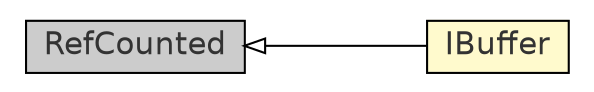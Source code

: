 #!/usr/local/bin/dot
#
# Class diagram 
# Generated by UmlGraph version 4.8 (http://www.spinellis.gr/sw/umlgraph)
#

digraph G {
	edge [fontname="Helvetica",fontsize=10,labelfontname="Helvetica",labelfontsize=10];
	node [fontname="Helvetica",fontsize=10,shape=plaintext];
	rankdir=LR;
	ranksep=1;
	// com.xuggle.ferry.RefCounted
	c3518 [label=<<table border="0" cellborder="1" cellspacing="0" cellpadding="2" port="p" bgcolor="grey80" href="./RefCounted.html">
		<tr><td><table border="0" cellspacing="0" cellpadding="1">
			<tr><td> RefCounted </td></tr>
		</table></td></tr>
		</table>>, fontname="Helvetica", fontcolor="grey20", fontsize=15.0];
	// com.xuggle.ferry.IBuffer
	c3524 [label=<<table border="0" cellborder="1" cellspacing="0" cellpadding="2" port="p" bgcolor="lemonChiffon" href="./IBuffer.html">
		<tr><td><table border="0" cellspacing="0" cellpadding="1">
			<tr><td> IBuffer </td></tr>
		</table></td></tr>
		</table>>, fontname="Helvetica", fontcolor="grey20", fontsize=15.0];
	//com.xuggle.ferry.IBuffer extends com.xuggle.ferry.RefCounted
	c3518:p -> c3524:p [dir=back,arrowtail=empty];
}

